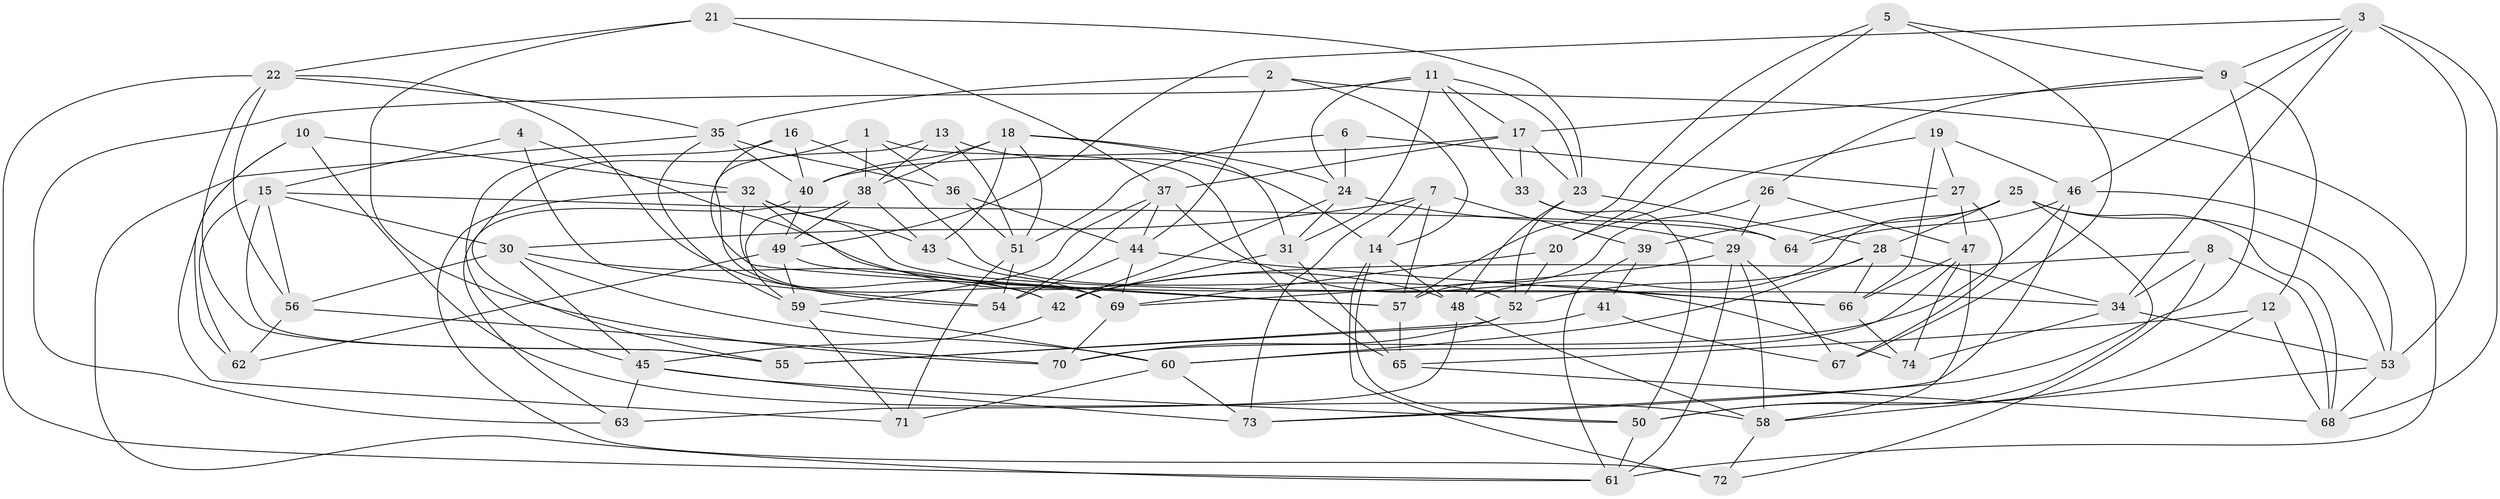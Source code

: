 // original degree distribution, {4: 1.0}
// Generated by graph-tools (version 1.1) at 2025/38/03/04/25 23:38:16]
// undirected, 74 vertices, 190 edges
graph export_dot {
  node [color=gray90,style=filled];
  1;
  2;
  3;
  4;
  5;
  6;
  7;
  8;
  9;
  10;
  11;
  12;
  13;
  14;
  15;
  16;
  17;
  18;
  19;
  20;
  21;
  22;
  23;
  24;
  25;
  26;
  27;
  28;
  29;
  30;
  31;
  32;
  33;
  34;
  35;
  36;
  37;
  38;
  39;
  40;
  41;
  42;
  43;
  44;
  45;
  46;
  47;
  48;
  49;
  50;
  51;
  52;
  53;
  54;
  55;
  56;
  57;
  58;
  59;
  60;
  61;
  62;
  63;
  64;
  65;
  66;
  67;
  68;
  69;
  70;
  71;
  72;
  73;
  74;
  1 -- 36 [weight=1.0];
  1 -- 38 [weight=1.0];
  1 -- 55 [weight=1.0];
  1 -- 65 [weight=1.0];
  2 -- 14 [weight=1.0];
  2 -- 35 [weight=1.0];
  2 -- 44 [weight=1.0];
  2 -- 61 [weight=1.0];
  3 -- 9 [weight=1.0];
  3 -- 34 [weight=1.0];
  3 -- 46 [weight=1.0];
  3 -- 49 [weight=1.0];
  3 -- 53 [weight=1.0];
  3 -- 68 [weight=1.0];
  4 -- 15 [weight=1.0];
  4 -- 54 [weight=2.0];
  4 -- 66 [weight=1.0];
  5 -- 9 [weight=1.0];
  5 -- 20 [weight=1.0];
  5 -- 57 [weight=1.0];
  5 -- 67 [weight=1.0];
  6 -- 24 [weight=1.0];
  6 -- 27 [weight=2.0];
  6 -- 51 [weight=1.0];
  7 -- 14 [weight=1.0];
  7 -- 30 [weight=1.0];
  7 -- 39 [weight=1.0];
  7 -- 57 [weight=1.0];
  7 -- 73 [weight=2.0];
  8 -- 34 [weight=1.0];
  8 -- 42 [weight=1.0];
  8 -- 68 [weight=1.0];
  8 -- 72 [weight=1.0];
  9 -- 12 [weight=1.0];
  9 -- 17 [weight=1.0];
  9 -- 26 [weight=1.0];
  9 -- 73 [weight=1.0];
  10 -- 32 [weight=1.0];
  10 -- 58 [weight=1.0];
  10 -- 62 [weight=1.0];
  10 -- 71 [weight=1.0];
  11 -- 17 [weight=1.0];
  11 -- 23 [weight=1.0];
  11 -- 24 [weight=1.0];
  11 -- 31 [weight=1.0];
  11 -- 33 [weight=1.0];
  11 -- 63 [weight=1.0];
  12 -- 50 [weight=1.0];
  12 -- 65 [weight=1.0];
  12 -- 68 [weight=1.0];
  13 -- 14 [weight=1.0];
  13 -- 38 [weight=1.0];
  13 -- 51 [weight=1.0];
  13 -- 54 [weight=1.0];
  14 -- 48 [weight=1.0];
  14 -- 50 [weight=1.0];
  14 -- 72 [weight=1.0];
  15 -- 30 [weight=1.0];
  15 -- 55 [weight=1.0];
  15 -- 56 [weight=1.0];
  15 -- 62 [weight=1.0];
  15 -- 64 [weight=1.0];
  16 -- 40 [weight=1.0];
  16 -- 45 [weight=1.0];
  16 -- 52 [weight=1.0];
  16 -- 57 [weight=1.0];
  17 -- 23 [weight=1.0];
  17 -- 33 [weight=1.0];
  17 -- 37 [weight=1.0];
  17 -- 40 [weight=1.0];
  18 -- 24 [weight=1.0];
  18 -- 31 [weight=1.0];
  18 -- 38 [weight=1.0];
  18 -- 40 [weight=1.0];
  18 -- 43 [weight=1.0];
  18 -- 51 [weight=1.0];
  19 -- 20 [weight=1.0];
  19 -- 27 [weight=1.0];
  19 -- 46 [weight=1.0];
  19 -- 66 [weight=1.0];
  20 -- 52 [weight=1.0];
  20 -- 69 [weight=1.0];
  21 -- 22 [weight=1.0];
  21 -- 23 [weight=1.0];
  21 -- 37 [weight=1.0];
  21 -- 70 [weight=1.0];
  22 -- 35 [weight=1.0];
  22 -- 42 [weight=1.0];
  22 -- 55 [weight=1.0];
  22 -- 56 [weight=1.0];
  22 -- 61 [weight=1.0];
  23 -- 28 [weight=1.0];
  23 -- 48 [weight=1.0];
  23 -- 52 [weight=1.0];
  24 -- 29 [weight=1.0];
  24 -- 31 [weight=1.0];
  24 -- 42 [weight=1.0];
  25 -- 28 [weight=1.0];
  25 -- 48 [weight=1.0];
  25 -- 50 [weight=1.0];
  25 -- 53 [weight=1.0];
  25 -- 64 [weight=1.0];
  25 -- 68 [weight=1.0];
  26 -- 29 [weight=1.0];
  26 -- 47 [weight=1.0];
  26 -- 57 [weight=1.0];
  27 -- 39 [weight=1.0];
  27 -- 47 [weight=1.0];
  27 -- 67 [weight=1.0];
  28 -- 34 [weight=1.0];
  28 -- 52 [weight=1.0];
  28 -- 60 [weight=1.0];
  28 -- 66 [weight=1.0];
  29 -- 58 [weight=1.0];
  29 -- 61 [weight=1.0];
  29 -- 67 [weight=1.0];
  29 -- 69 [weight=1.0];
  30 -- 42 [weight=1.0];
  30 -- 45 [weight=1.0];
  30 -- 56 [weight=1.0];
  30 -- 60 [weight=1.0];
  31 -- 42 [weight=1.0];
  31 -- 65 [weight=2.0];
  32 -- 34 [weight=1.0];
  32 -- 43 [weight=1.0];
  32 -- 48 [weight=1.0];
  32 -- 69 [weight=1.0];
  32 -- 72 [weight=1.0];
  33 -- 50 [weight=1.0];
  33 -- 64 [weight=1.0];
  34 -- 53 [weight=1.0];
  34 -- 74 [weight=1.0];
  35 -- 36 [weight=1.0];
  35 -- 40 [weight=1.0];
  35 -- 59 [weight=1.0];
  35 -- 61 [weight=1.0];
  36 -- 44 [weight=1.0];
  36 -- 51 [weight=1.0];
  37 -- 44 [weight=1.0];
  37 -- 54 [weight=1.0];
  37 -- 59 [weight=1.0];
  37 -- 74 [weight=1.0];
  38 -- 43 [weight=1.0];
  38 -- 49 [weight=1.0];
  38 -- 59 [weight=1.0];
  39 -- 41 [weight=1.0];
  39 -- 61 [weight=1.0];
  40 -- 49 [weight=1.0];
  40 -- 63 [weight=1.0];
  41 -- 55 [weight=2.0];
  41 -- 67 [weight=1.0];
  42 -- 45 [weight=1.0];
  43 -- 69 [weight=1.0];
  44 -- 54 [weight=1.0];
  44 -- 66 [weight=1.0];
  44 -- 69 [weight=1.0];
  45 -- 50 [weight=1.0];
  45 -- 63 [weight=1.0];
  45 -- 73 [weight=1.0];
  46 -- 53 [weight=1.0];
  46 -- 64 [weight=1.0];
  46 -- 70 [weight=1.0];
  46 -- 73 [weight=1.0];
  47 -- 58 [weight=1.0];
  47 -- 60 [weight=1.0];
  47 -- 66 [weight=1.0];
  47 -- 74 [weight=1.0];
  48 -- 58 [weight=1.0];
  48 -- 63 [weight=1.0];
  49 -- 57 [weight=1.0];
  49 -- 59 [weight=1.0];
  49 -- 62 [weight=1.0];
  50 -- 61 [weight=1.0];
  51 -- 54 [weight=1.0];
  51 -- 71 [weight=1.0];
  52 -- 55 [weight=1.0];
  52 -- 70 [weight=1.0];
  53 -- 58 [weight=1.0];
  53 -- 68 [weight=1.0];
  56 -- 62 [weight=1.0];
  56 -- 70 [weight=2.0];
  57 -- 65 [weight=1.0];
  58 -- 72 [weight=1.0];
  59 -- 60 [weight=1.0];
  59 -- 71 [weight=1.0];
  60 -- 71 [weight=1.0];
  60 -- 73 [weight=1.0];
  65 -- 68 [weight=1.0];
  66 -- 74 [weight=1.0];
  69 -- 70 [weight=1.0];
}
